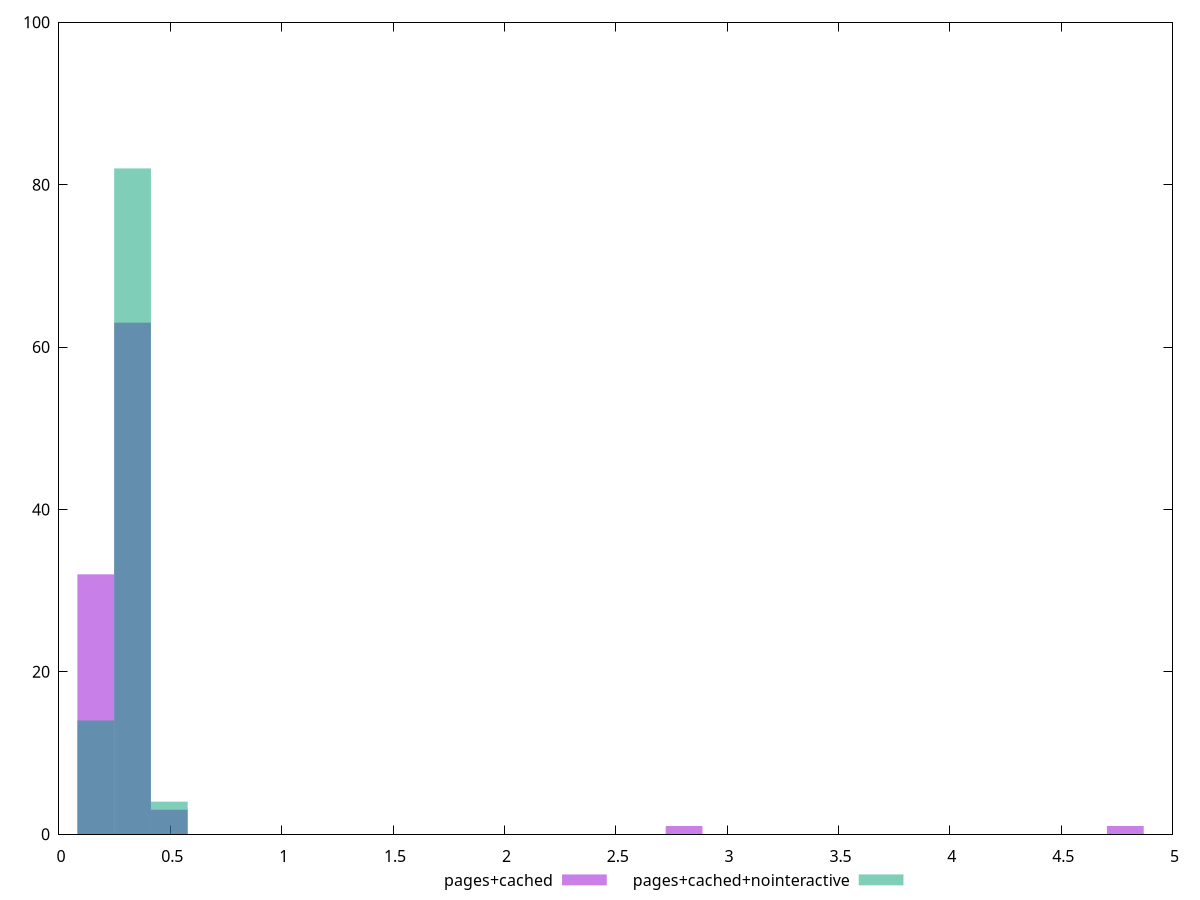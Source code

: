 reset
set terminal svg size 640, 500 enhanced background rgb 'white'
set output "report_00007_2020-12-11T15:55:29.892Z/network-rtt/comparison/histogram/2_vs_3.svg"

$pagesCached <<EOF
4.78805347049249 1
0.16510529208594793 32
2.806789965461115 1
0.33021058417189586 63
0.4953158762578438 3
EOF

$pagesCachedNointeractive <<EOF
0.16510529208594793 14
0.33021058417189586 82
0.4953158762578438 4
EOF

set key outside below
set boxwidth 0.16510529208594793
set yrange [0:100]
set style fill transparent solid 0.5 noborder

plot \
  $pagesCached title "pages+cached" with boxes, \
  $pagesCachedNointeractive title "pages+cached+nointeractive" with boxes, \


reset